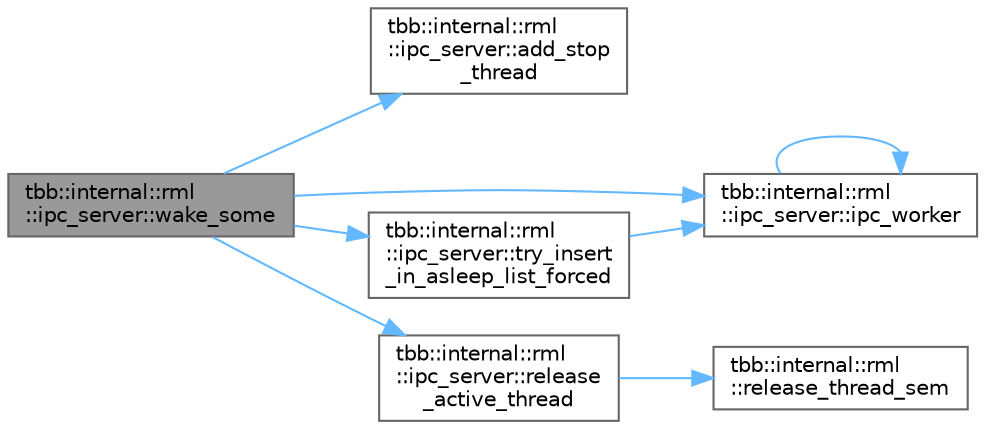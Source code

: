 digraph "tbb::internal::rml::ipc_server::wake_some"
{
 // LATEX_PDF_SIZE
  bgcolor="transparent";
  edge [fontname=Helvetica,fontsize=10,labelfontname=Helvetica,labelfontsize=10];
  node [fontname=Helvetica,fontsize=10,shape=box,height=0.2,width=0.4];
  rankdir="LR";
  Node1 [id="Node000001",label="tbb::internal::rml\l::ipc_server::wake_some",height=0.2,width=0.4,color="gray40", fillcolor="grey60", style="filled", fontcolor="black",tooltip="Equivalent of adding additional_slack to my_slack and waking up to 2 threads if my_slack permits."];
  Node1 -> Node2 [id="edge8_Node000001_Node000002",color="steelblue1",style="solid",tooltip=" "];
  Node2 [id="Node000002",label="tbb::internal::rml\l::ipc_server::add_stop\l_thread",height=0.2,width=0.4,color="grey40", fillcolor="white", style="filled",URL="$classtbb_1_1internal_1_1rml_1_1ipc__server.html#ae83aa370c39d72fc304e5c703284d8b6",tooltip="Add thread to stop list"];
  Node1 -> Node3 [id="edge9_Node000001_Node000003",color="steelblue1",style="solid",tooltip=" "];
  Node3 [id="Node000003",label="tbb::internal::rml\l::ipc_server::ipc_worker",height=0.2,width=0.4,color="grey40", fillcolor="white", style="filled",URL="$classtbb_1_1internal_1_1rml_1_1ipc__server.html#a7ebe6ed60119ff42ab9a06ed3ef3f518",tooltip=" "];
  Node3 -> Node3 [id="edge10_Node000003_Node000003",color="steelblue1",style="solid",tooltip=" "];
  Node1 -> Node4 [id="edge11_Node000001_Node000004",color="steelblue1",style="solid",tooltip=" "];
  Node4 [id="Node000004",label="tbb::internal::rml\l::ipc_server::release\l_active_thread",height=0.2,width=0.4,color="grey40", fillcolor="white", style="filled",URL="$classtbb_1_1internal_1_1rml_1_1ipc__server.html#a5e40ca2c85881dff90772c86c78641c8",tooltip="Release active thread"];
  Node4 -> Node5 [id="edge12_Node000004_Node000005",color="steelblue1",style="solid",tooltip=" "];
  Node5 [id="Node000005",label="tbb::internal::rml\l::release_thread_sem",height=0.2,width=0.4,color="grey40", fillcolor="white", style="filled",URL="$namespacetbb_1_1internal_1_1rml.html#a5b6da5160e3db017d2260041b9654404",tooltip=" "];
  Node1 -> Node6 [id="edge13_Node000001_Node000006",color="steelblue1",style="solid",tooltip=" "];
  Node6 [id="Node000006",label="tbb::internal::rml\l::ipc_server::try_insert\l_in_asleep_list_forced",height=0.2,width=0.4,color="grey40", fillcolor="white", style="filled",URL="$classtbb_1_1internal_1_1rml_1_1ipc__server.html#a6d0db8ddfd08895e283eecd45ba2c93e",tooltip="Try to add t to list of sleeping workers even if there is some work to do"];
  Node6 -> Node3 [id="edge14_Node000006_Node000003",color="steelblue1",style="solid",tooltip=" "];
}
